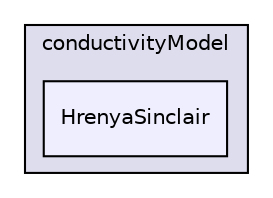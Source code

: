 digraph "applications/solvers/multiphase/twoPhaseEulerFoam/phaseCompressibleTurbulenceModels/kineticTheoryModels/conductivityModel/HrenyaSinclair" {
  bgcolor=transparent;
  compound=true
  node [ fontsize="10", fontname="Helvetica"];
  edge [ labelfontsize="10", labelfontname="Helvetica"];
  subgraph clusterdir_ba321717d448fd8e54ed59d33003675b {
    graph [ bgcolor="#ddddee", pencolor="black", label="conductivityModel" fontname="Helvetica", fontsize="10", URL="dir_ba321717d448fd8e54ed59d33003675b.html"]
  dir_0270d6547ad436b798a37289a7e8f8a1 [shape=box, label="HrenyaSinclair", style="filled", fillcolor="#eeeeff", pencolor="black", URL="dir_0270d6547ad436b798a37289a7e8f8a1.html"];
  }
}

